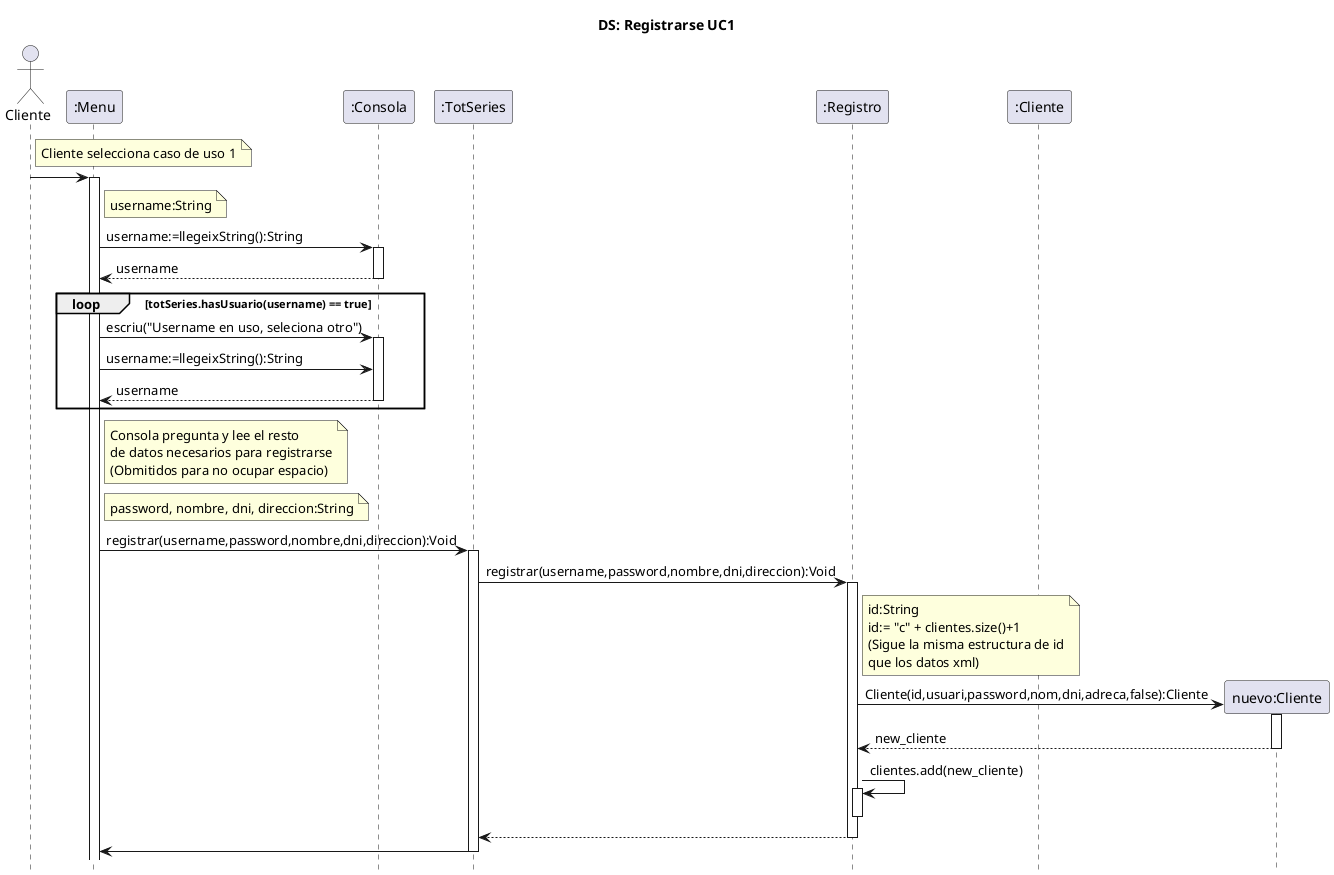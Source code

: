 @startuml
title	DS: Registrarse UC1
hide	footbox

actor Cliente
participant ":Menu" as Menu
participant ":Consola" as Consola
participant ":TotSeries" as TotSeries
participant ":Registro" as Registro
participant ":Cliente" as Usuario
participant "nuevo:Cliente" as nUsuario

note right Cliente
        Cliente selecciona caso de uso 1
    end note
Cliente -> Menu

activate Menu
    note right Menu
        username:String
    end note
    
    Menu->Consola:username:=llegeixString():String
    activate Consola
    Consola-->Menu:username
    deactivate Consola
loop totSeries.hasUsuario(username) == true
    Menu->Consola:escriu("Username en uso, seleciona otro")
    activate Consola
    Menu->Consola:username:=llegeixString():String
    Consola-->Menu:username
    deactivate Consola
end loop

note right Menu
        Consola pregunta y lee el resto
        de datos necesarios para registrarse
        (Obmitidos para no ocupar espacio)
    end note

note right Menu
        password, nombre, dni, direccion:String
    end note

Menu -> TotSeries:registrar(username,password,nombre,dni,direccion):Void
activate TotSeries
TotSeries -> Registro:registrar(username,password,nombre,dni,direccion):Void
activate Registro
note right Registro
        id:String
        id:= "c" + clientes.size()+1
        (Sigue la misma estructura de id
        que los datos xml)
    end note
create nUsuario

Registro -> nUsuario:Cliente(id,usuari,password,nom,dni,adreca,false):Cliente
activate nUsuario
nUsuario --> Registro: new_cliente
deactivate nUsuario
Registro -> Registro: clientes.add(new_cliente)
activate Registro
deactivate Registro
Registro --> TotSeries
deactivate Registro
TotSeries->Menu
deactivate TotSeries

@enduml

